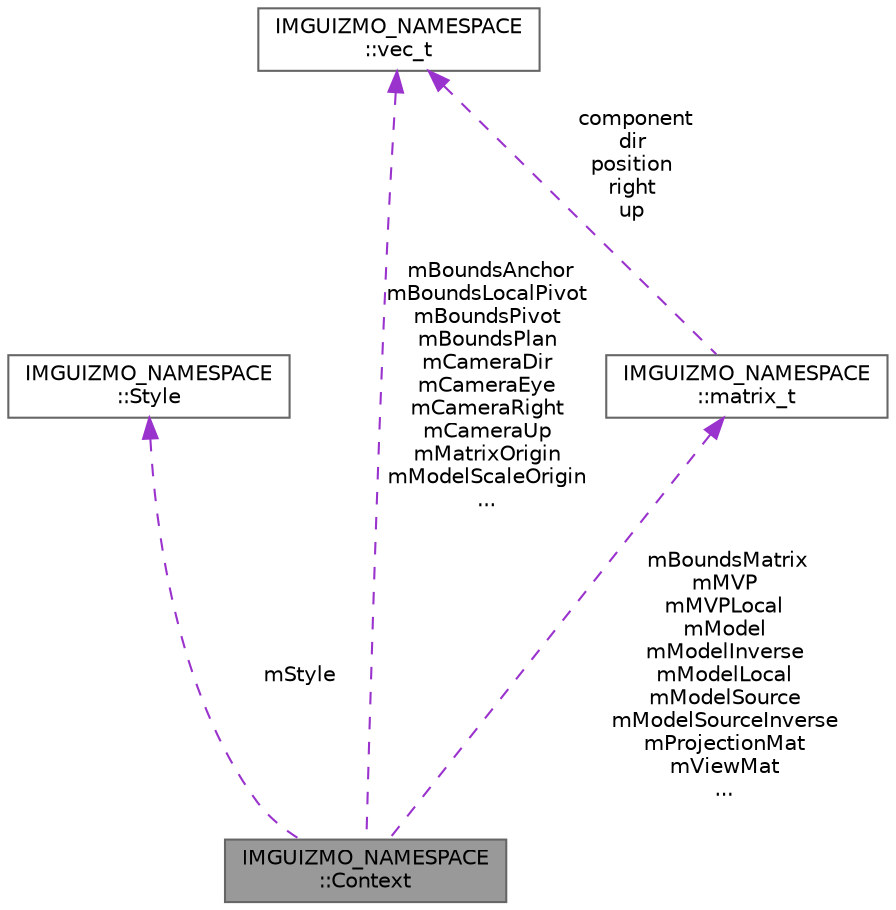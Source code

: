 digraph "IMGUIZMO_NAMESPACE::Context"
{
 // LATEX_PDF_SIZE
  bgcolor="transparent";
  edge [fontname=Helvetica,fontsize=10,labelfontname=Helvetica,labelfontsize=10];
  node [fontname=Helvetica,fontsize=10,shape=box,height=0.2,width=0.4];
  Node1 [label="IMGUIZMO_NAMESPACE\l::Context",height=0.2,width=0.4,color="gray40", fillcolor="grey60", style="filled", fontcolor="black",tooltip=" "];
  Node2 -> Node1 [dir="back",color="darkorchid3",style="dashed",label=" mStyle" ];
  Node2 [label="IMGUIZMO_NAMESPACE\l::Style",height=0.2,width=0.4,color="gray40", fillcolor="white", style="filled",URL="$struct_i_m_g_u_i_z_m_o___n_a_m_e_s_p_a_c_e_1_1_style.html",tooltip=" "];
  Node3 -> Node1 [dir="back",color="darkorchid3",style="dashed",label=" mBoundsMatrix\nmMVP\nmMVPLocal\nmModel\nmModelInverse\nmModelLocal\nmModelSource\nmModelSourceInverse\nmProjectionMat\nmViewMat\n..." ];
  Node3 [label="IMGUIZMO_NAMESPACE\l::matrix_t",height=0.2,width=0.4,color="gray40", fillcolor="white", style="filled",URL="$struct_i_m_g_u_i_z_m_o___n_a_m_e_s_p_a_c_e_1_1matrix__t.html",tooltip=" "];
  Node4 -> Node3 [dir="back",color="darkorchid3",style="dashed",label=" component\ndir\nposition\nright\nup" ];
  Node4 [label="IMGUIZMO_NAMESPACE\l::vec_t",height=0.2,width=0.4,color="gray40", fillcolor="white", style="filled",URL="$struct_i_m_g_u_i_z_m_o___n_a_m_e_s_p_a_c_e_1_1vec__t.html",tooltip=" "];
  Node4 -> Node1 [dir="back",color="darkorchid3",style="dashed",label=" mBoundsAnchor\nmBoundsLocalPivot\nmBoundsPivot\nmBoundsPlan\nmCameraDir\nmCameraEye\nmCameraRight\nmCameraUp\nmMatrixOrigin\nmModelScaleOrigin\n..." ];
}
